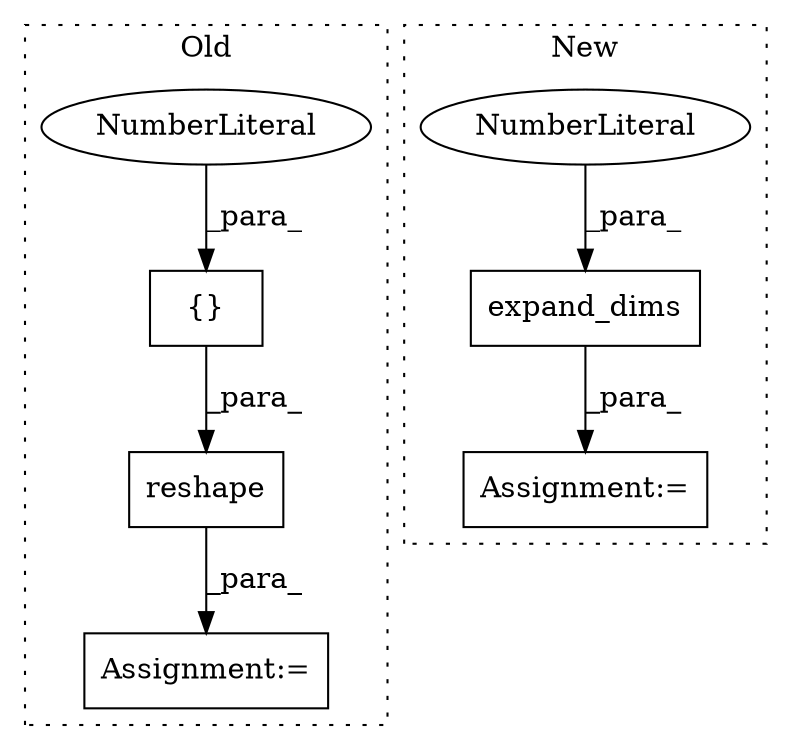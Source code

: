 digraph G {
subgraph cluster0 {
1 [label="reshape" a="32" s="8783,8812" l="8,1" shape="box"];
5 [label="{}" a="4" s="8432,8441" l="1,1" shape="box"];
6 [label="Assignment:=" a="7" s="8750" l="1" shape="box"];
7 [label="NumberLiteral" a="34" s="8440" l="1" shape="ellipse"];
label = "Old";
style="dotted";
}
subgraph cluster1 {
2 [label="expand_dims" a="32" s="8353,8373" l="12,1" shape="box"];
3 [label="NumberLiteral" a="34" s="8372" l="1" shape="ellipse"];
4 [label="Assignment:=" a="7" s="8341" l="1" shape="box"];
label = "New";
style="dotted";
}
1 -> 6 [label="_para_"];
2 -> 4 [label="_para_"];
3 -> 2 [label="_para_"];
5 -> 1 [label="_para_"];
7 -> 5 [label="_para_"];
}